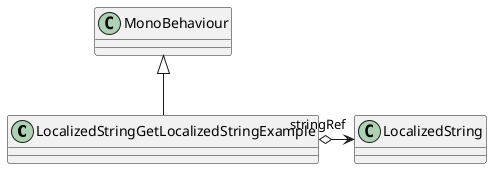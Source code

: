 @startuml
class LocalizedStringGetLocalizedStringExample {
}
MonoBehaviour <|-- LocalizedStringGetLocalizedStringExample
LocalizedStringGetLocalizedStringExample o-> "stringRef" LocalizedString
@enduml
